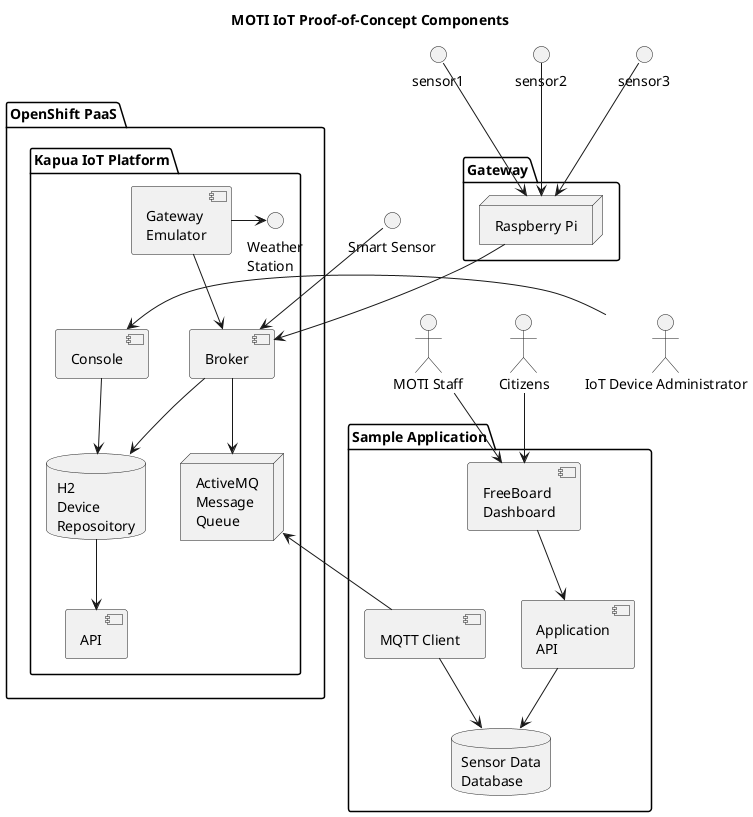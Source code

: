 @startuml
skinparam monochrome true
title MOTI IoT Proof-of-Concept Components

package "Gateway" {
	node "Raspberry Pi" as pi
}

() sensor1 --> pi
() sensor2 --> pi
() sensor3 --> pi

package "OpenShift PaaS" {
  package "Kapua IoT Platform" {
     component "Gateway\nEmulator" as emu
     () "Weather\nStation" as ws
     component "Console" as console
     component "API" as api
     component "Broker" as broker
     node "ActiveMQ\nMessage\nQueue" as mq
     database "H2\nDevice\nReposoitory" as h2
  }
}

emu -right-> ws
pi --> broker
emu --> broker
() "Smart Sensor" --> broker

console --> h2
broker --> mq
broker --> h2
api <-up- h2

package "Sample Application" as app {
  component "MQTT Client" as mqclient
  database "Sensor Data\nDatabase" as pg
  component "Application\nAPI" as appapi
  component "FreeBoard\nDashboard" as dash
}

mqclient -up-> mq
mqclient --> pg
appapi --> pg
dash --> appapi

actor "MOTI Staff" as staff
actor "Citizens" as citizen
actor "IoT Device Administrator" as admin

admin -left-> console
staff --> dash
citizen --> dash

@enduml
